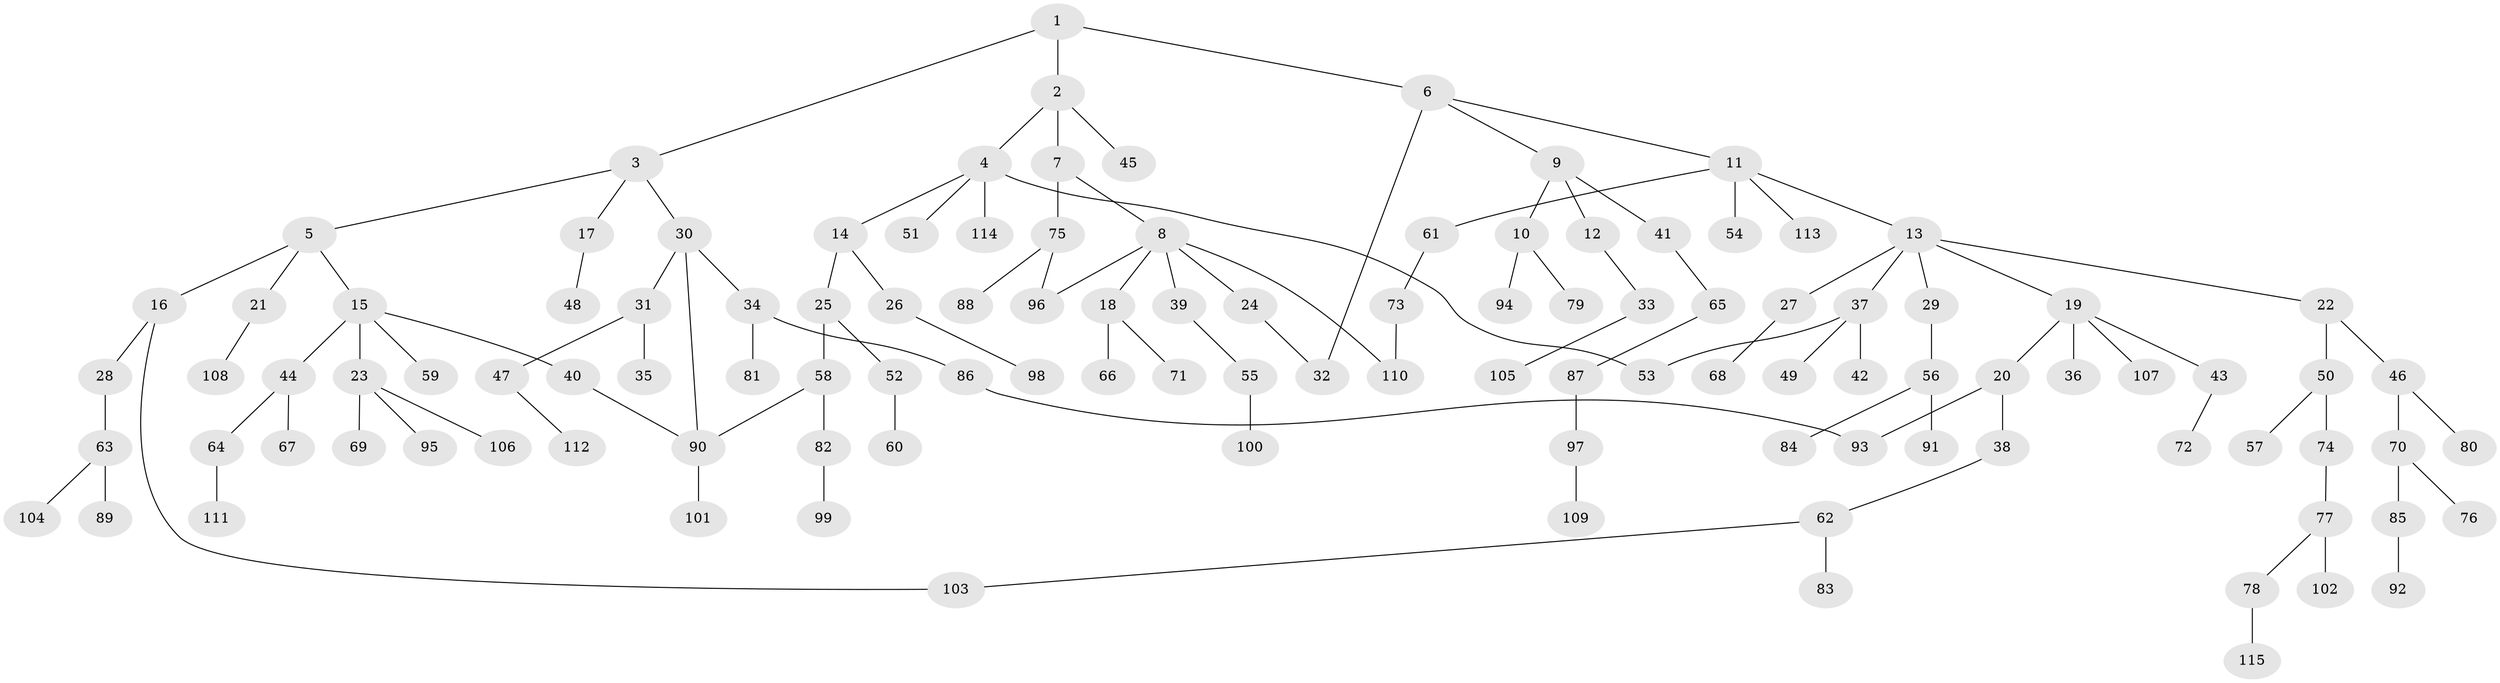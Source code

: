 // coarse degree distribution, {6: 0.05263157894736842, 3: 0.17543859649122806, 7: 0.017543859649122806, 4: 0.05263157894736842, 1: 0.47368421052631576, 8: 0.017543859649122806, 2: 0.21052631578947367}
// Generated by graph-tools (version 1.1) at 2025/16/03/04/25 18:16:49]
// undirected, 115 vertices, 122 edges
graph export_dot {
graph [start="1"]
  node [color=gray90,style=filled];
  1;
  2;
  3;
  4;
  5;
  6;
  7;
  8;
  9;
  10;
  11;
  12;
  13;
  14;
  15;
  16;
  17;
  18;
  19;
  20;
  21;
  22;
  23;
  24;
  25;
  26;
  27;
  28;
  29;
  30;
  31;
  32;
  33;
  34;
  35;
  36;
  37;
  38;
  39;
  40;
  41;
  42;
  43;
  44;
  45;
  46;
  47;
  48;
  49;
  50;
  51;
  52;
  53;
  54;
  55;
  56;
  57;
  58;
  59;
  60;
  61;
  62;
  63;
  64;
  65;
  66;
  67;
  68;
  69;
  70;
  71;
  72;
  73;
  74;
  75;
  76;
  77;
  78;
  79;
  80;
  81;
  82;
  83;
  84;
  85;
  86;
  87;
  88;
  89;
  90;
  91;
  92;
  93;
  94;
  95;
  96;
  97;
  98;
  99;
  100;
  101;
  102;
  103;
  104;
  105;
  106;
  107;
  108;
  109;
  110;
  111;
  112;
  113;
  114;
  115;
  1 -- 2;
  1 -- 3;
  1 -- 6;
  2 -- 4;
  2 -- 7;
  2 -- 45;
  3 -- 5;
  3 -- 17;
  3 -- 30;
  4 -- 14;
  4 -- 51;
  4 -- 114;
  4 -- 53;
  5 -- 15;
  5 -- 16;
  5 -- 21;
  6 -- 9;
  6 -- 11;
  6 -- 32;
  7 -- 8;
  7 -- 75;
  8 -- 18;
  8 -- 24;
  8 -- 39;
  8 -- 96;
  8 -- 110;
  9 -- 10;
  9 -- 12;
  9 -- 41;
  10 -- 79;
  10 -- 94;
  11 -- 13;
  11 -- 54;
  11 -- 61;
  11 -- 113;
  12 -- 33;
  13 -- 19;
  13 -- 22;
  13 -- 27;
  13 -- 29;
  13 -- 37;
  14 -- 25;
  14 -- 26;
  15 -- 23;
  15 -- 40;
  15 -- 44;
  15 -- 59;
  16 -- 28;
  16 -- 103;
  17 -- 48;
  18 -- 66;
  18 -- 71;
  19 -- 20;
  19 -- 36;
  19 -- 43;
  19 -- 107;
  20 -- 38;
  20 -- 93;
  21 -- 108;
  22 -- 46;
  22 -- 50;
  23 -- 69;
  23 -- 95;
  23 -- 106;
  24 -- 32;
  25 -- 52;
  25 -- 58;
  26 -- 98;
  27 -- 68;
  28 -- 63;
  29 -- 56;
  30 -- 31;
  30 -- 34;
  30 -- 90;
  31 -- 35;
  31 -- 47;
  33 -- 105;
  34 -- 81;
  34 -- 86;
  37 -- 42;
  37 -- 49;
  37 -- 53;
  38 -- 62;
  39 -- 55;
  40 -- 90;
  41 -- 65;
  43 -- 72;
  44 -- 64;
  44 -- 67;
  46 -- 70;
  46 -- 80;
  47 -- 112;
  50 -- 57;
  50 -- 74;
  52 -- 60;
  55 -- 100;
  56 -- 84;
  56 -- 91;
  58 -- 82;
  58 -- 90;
  61 -- 73;
  62 -- 83;
  62 -- 103;
  63 -- 89;
  63 -- 104;
  64 -- 111;
  65 -- 87;
  70 -- 76;
  70 -- 85;
  73 -- 110;
  74 -- 77;
  75 -- 88;
  75 -- 96;
  77 -- 78;
  77 -- 102;
  78 -- 115;
  82 -- 99;
  85 -- 92;
  86 -- 93;
  87 -- 97;
  90 -- 101;
  97 -- 109;
}
